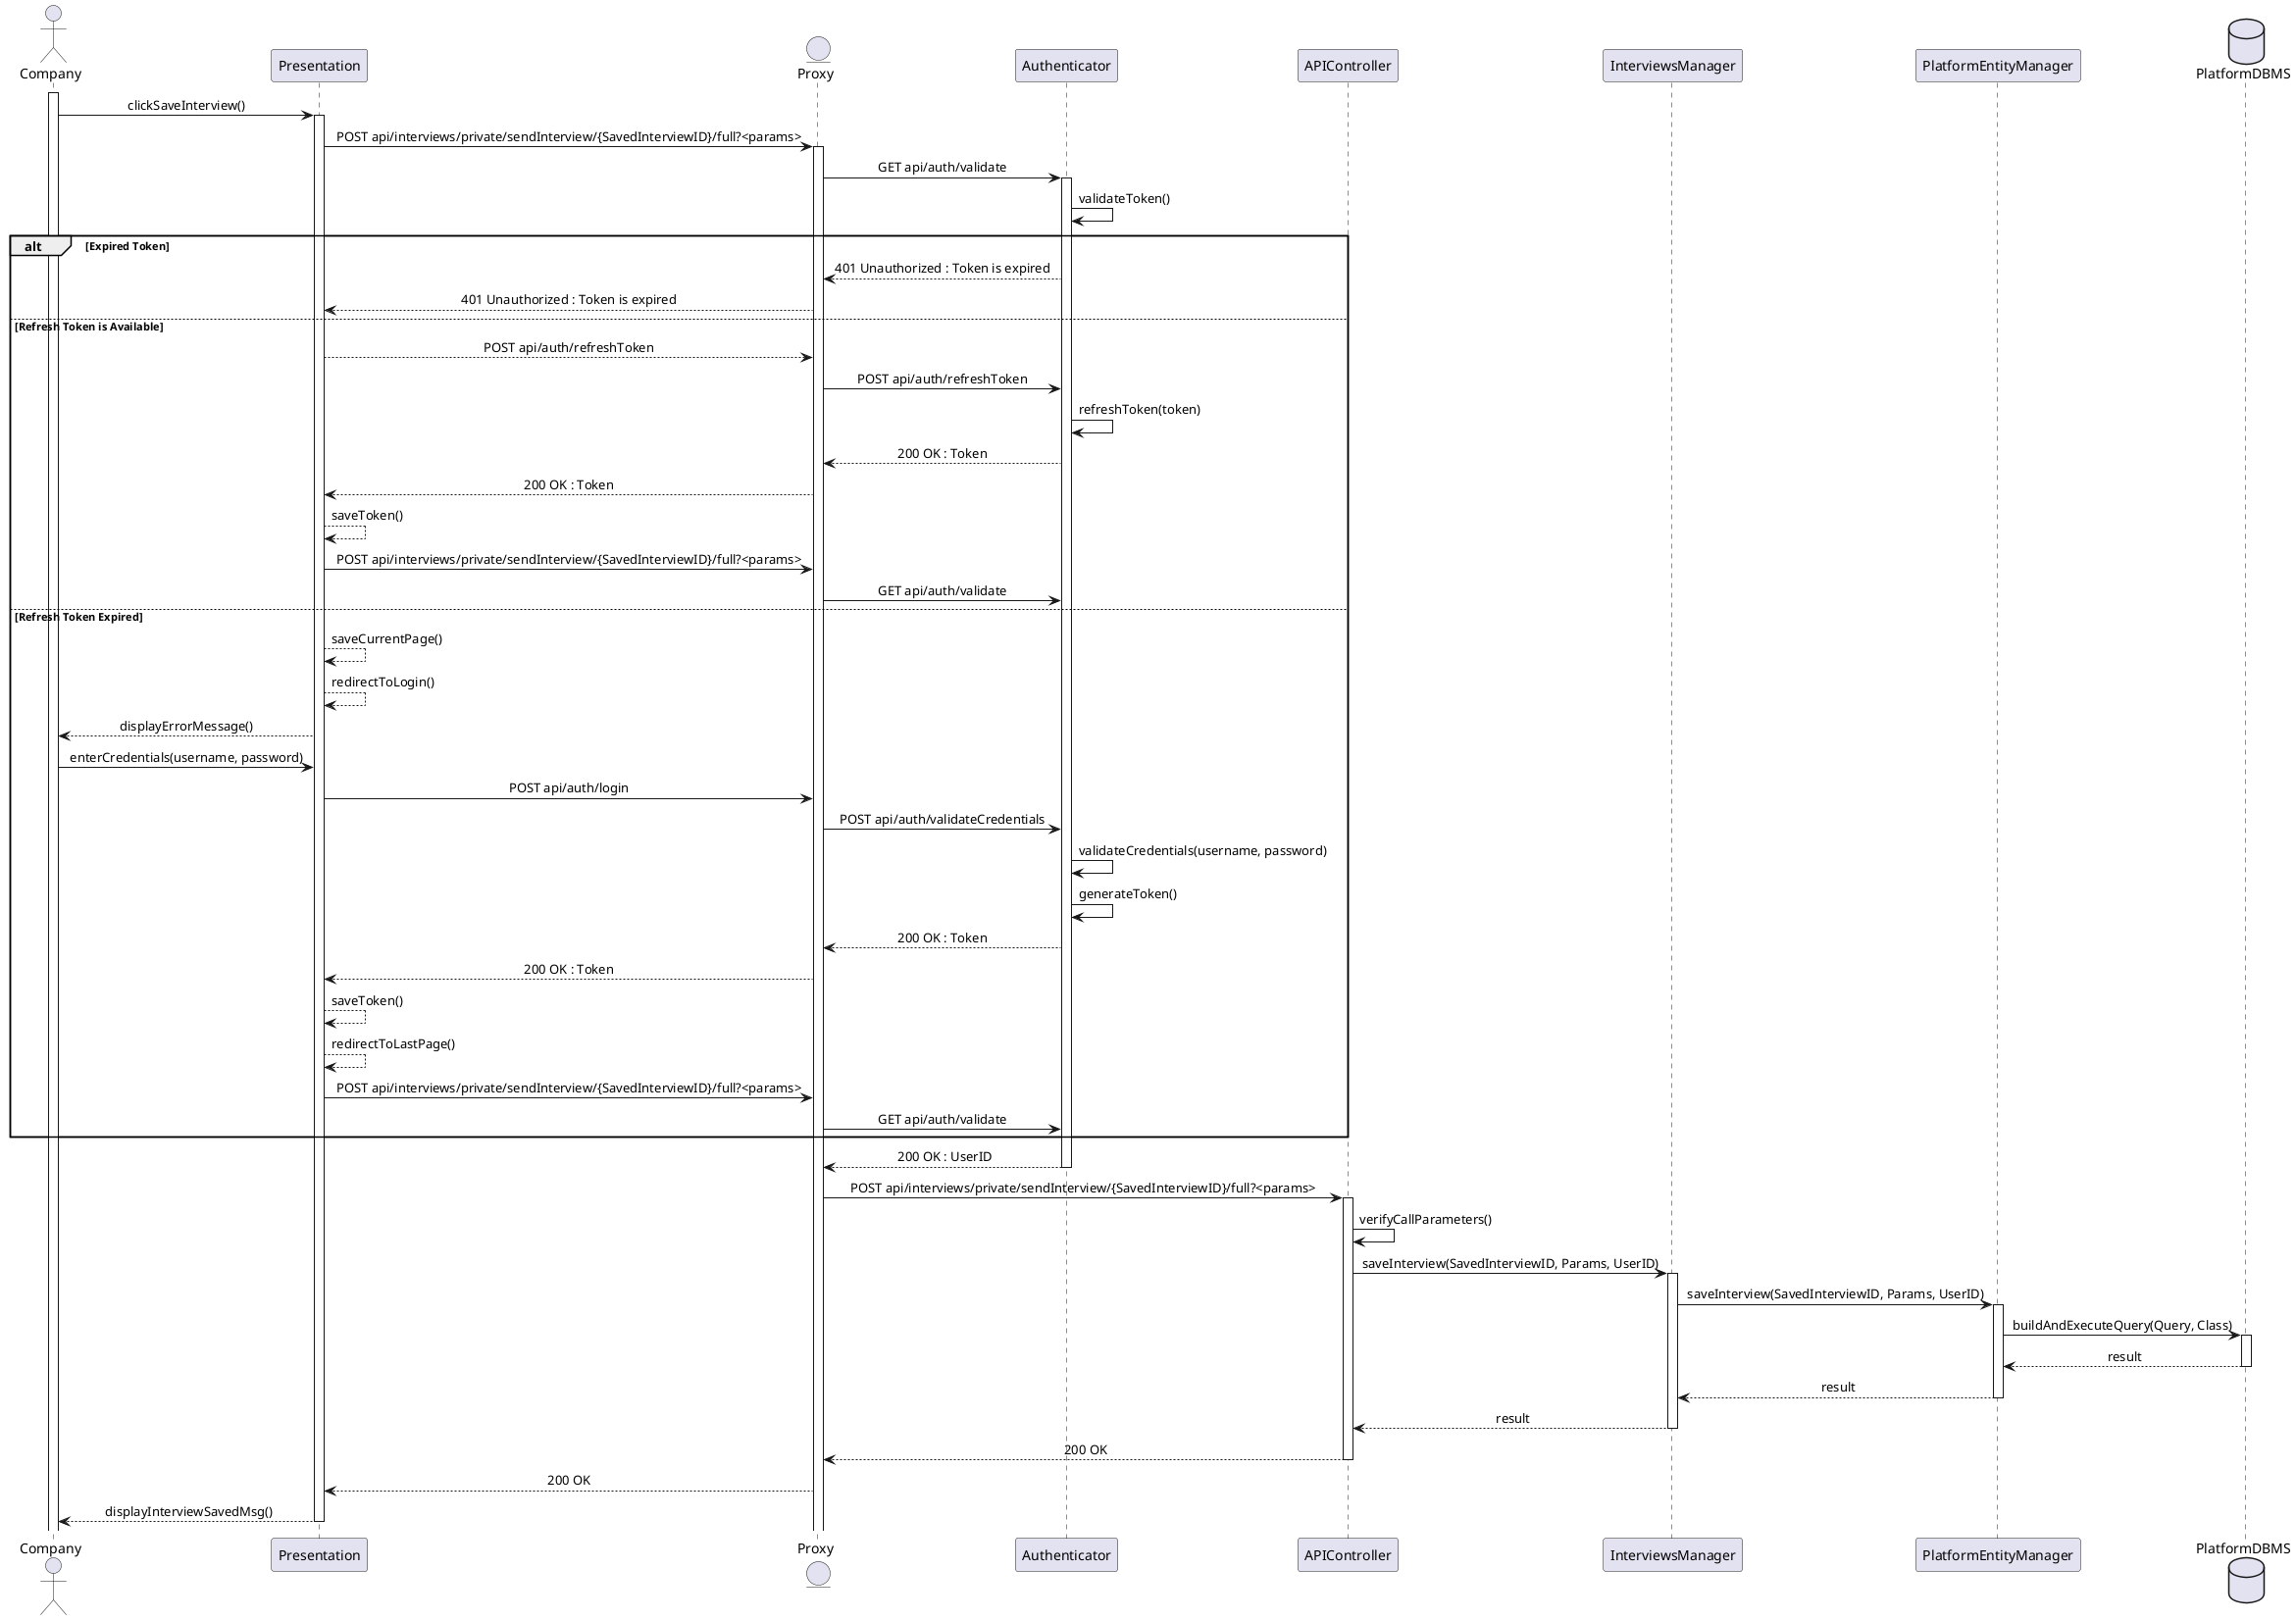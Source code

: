 @startuml CompanySaveInterview
skinparam sequenceMessageAlign center
actor       Company
participant Presentation
entity      Proxy
participant Authenticator
participant APIController
participant InterviewsManager
participant PlatformEntityManager
database    PlatformDBMS

activate Company
Company -> Presentation : clickSaveInterview()
activate Presentation
Presentation -> Proxy : POST api/interviews/private/sendInterview/{SavedInterviewID}/full?<params>
activate Proxy
Proxy -> Authenticator : GET api/auth/validate
activate Authenticator
Authenticator -> Authenticator : validateToken()
alt Expired Token
    Authenticator --> Proxy : 401 Unauthorized : Token is expired
    Proxy --> Presentation : 401 Unauthorized : Token is expired
    else Refresh Token is Available
        Presentation --> Proxy : POST api/auth/refreshToken
        Proxy -> Authenticator : POST api/auth/refreshToken
        Authenticator -> Authenticator : refreshToken(token)
        Authenticator --> Proxy : 200 OK : Token
        Proxy --> Presentation : 200 OK : Token
        Presentation --> Presentation : saveToken()
        Presentation -> Proxy : POST api/interviews/private/sendInterview/{SavedInterviewID}/full?<params>
        Proxy -> Authenticator : GET api/auth/validate
    else Refresh Token Expired
        Presentation --> Presentation : saveCurrentPage()
        Presentation --> Presentation : redirectToLogin()
        Presentation --> Company : displayErrorMessage()
        Company -> Presentation : enterCredentials(username, password)
        Presentation -> Proxy : POST api/auth/login
        Proxy -> Authenticator : POST api/auth/validateCredentials
        Authenticator -> Authenticator : validateCredentials(username, password)
        Authenticator -> Authenticator : generateToken()
        Authenticator --> Proxy : 200 OK : Token
        Proxy --> Presentation : 200 OK : Token
        Presentation --> Presentation : saveToken()
        Presentation --> Presentation : redirectToLastPage() 
        Presentation -> Proxy : POST api/interviews/private/sendInterview/{SavedInterviewID}/full?<params>
        Proxy -> Authenticator : GET api/auth/validate
end
Authenticator --> Proxy : 200 OK : UserID
deactivate Authenticator
Proxy -> APIController : POST api/interviews/private/sendInterview/{SavedInterviewID}/full?<params>
activate APIController
APIController -> APIController : verifyCallParameters()
APIController -> InterviewsManager : saveInterview(SavedInterviewID, Params, UserID)
activate InterviewsManager
InterviewsManager -> PlatformEntityManager : saveInterview(SavedInterviewID, Params, UserID)
activate PlatformEntityManager
PlatformEntityManager -> PlatformDBMS : buildAndExecuteQuery(Query, Class)
activate PlatformDBMS
PlatformDBMS --> PlatformEntityManager : result
deactivate PlatformDBMS
PlatformEntityManager --> InterviewsManager : result
deactivate PlatformEntityManager
InterviewsManager --> APIController : result
deactivate InterviewsManager
APIController --> Proxy : 200 OK
deactivate APIController
Proxy --> Presentation : 200 OK
Presentation --> Company : displayInterviewSavedMsg()
deactivate Presentation
